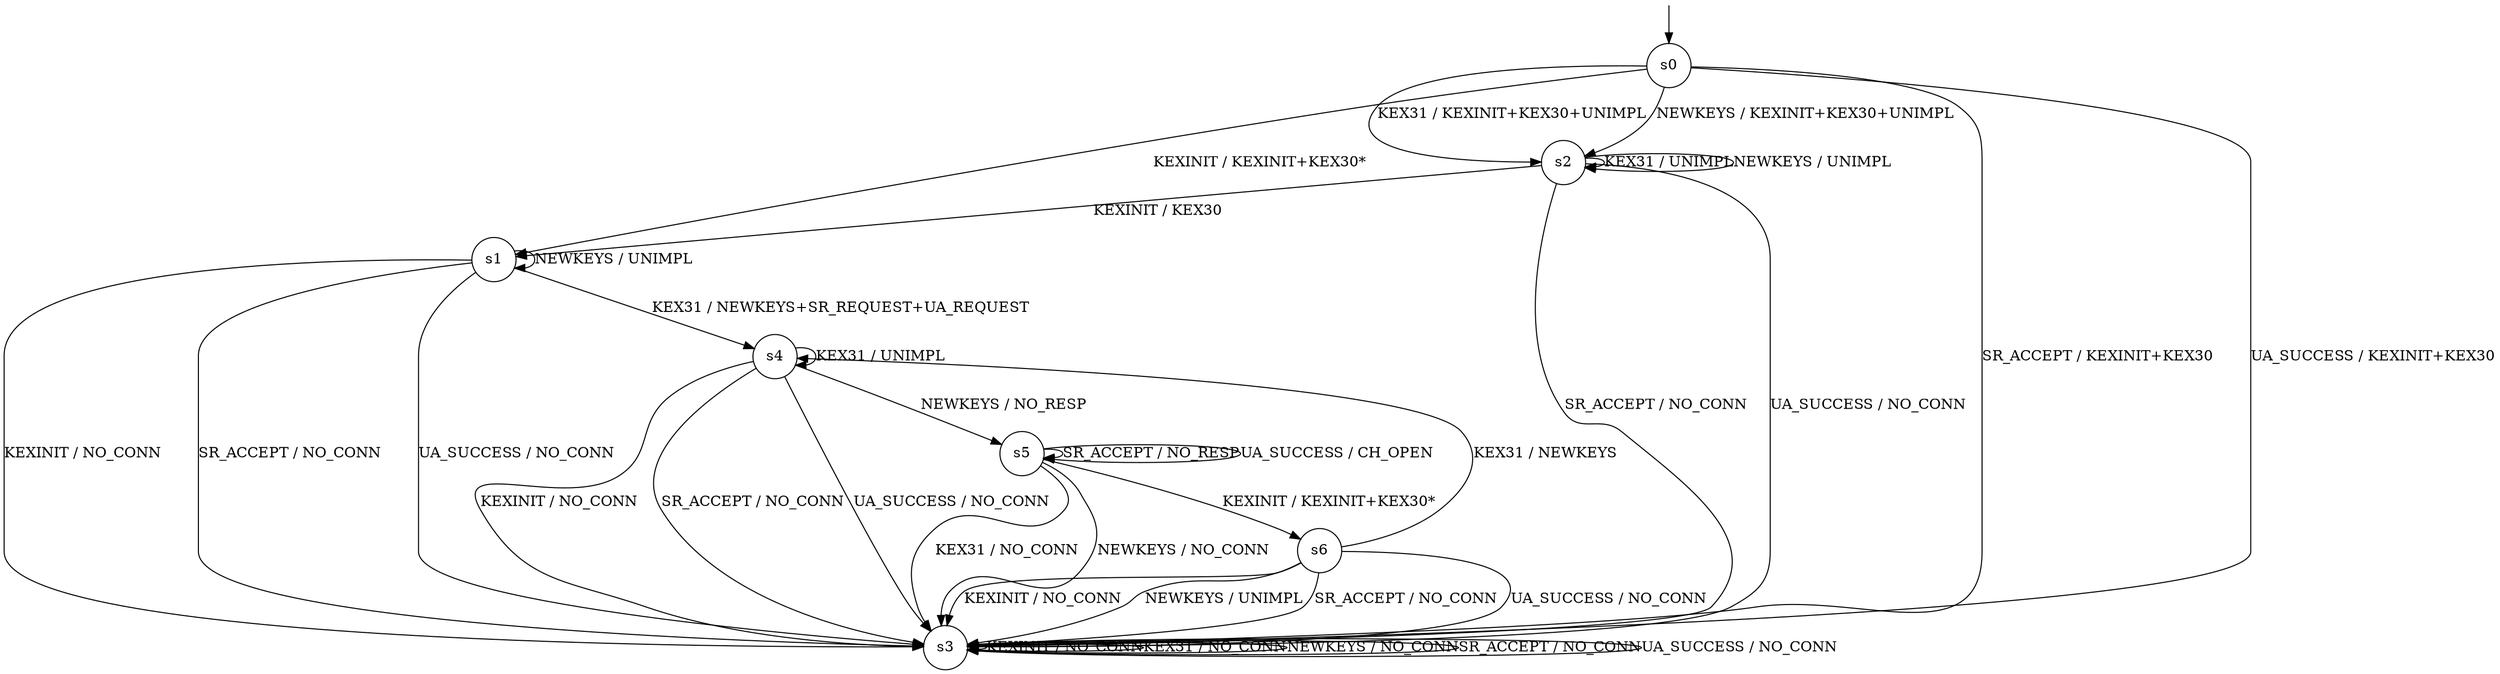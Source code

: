 digraph g {

	s0 [shape="circle" label="s0"];
	s1 [shape="circle" label="s1"];
	s2 [shape="circle" label="s2"];
	s3 [shape="circle" label="s3"];
	s4 [shape="circle" label="s4"];
	s5 [shape="circle" label="s5"];
	s6 [shape="circle" label="s6"];
	s0 -> s1 [label="KEXINIT / KEXINIT+KEX30*"];
	s0 -> s2 [label="KEX31 / KEXINIT+KEX30+UNIMPL"];
	s0 -> s2 [label="NEWKEYS / KEXINIT+KEX30+UNIMPL"];
	s0 -> s3 [label="SR_ACCEPT / KEXINIT+KEX30"];
	s0 -> s3 [label="UA_SUCCESS / KEXINIT+KEX30"];
	s1 -> s3 [label="KEXINIT / NO_CONN"];
	s1 -> s4 [label="KEX31 / NEWKEYS+SR_REQUEST+UA_REQUEST"];
	s1 -> s1 [label="NEWKEYS / UNIMPL"];
	s1 -> s3 [label="SR_ACCEPT / NO_CONN"];
	s1 -> s3 [label="UA_SUCCESS / NO_CONN"];
	s2 -> s1 [label="KEXINIT / KEX30"];
	s2 -> s2 [label="KEX31 / UNIMPL"];
	s2 -> s2 [label="NEWKEYS / UNIMPL"];
	s2 -> s3 [label="SR_ACCEPT / NO_CONN"];
	s2 -> s3 [label="UA_SUCCESS / NO_CONN"];
	s3 -> s3 [label="KEXINIT / NO_CONN"];
	s3 -> s3 [label="KEX31 / NO_CONN"];
	s3 -> s3 [label="NEWKEYS / NO_CONN"];
	s3 -> s3 [label="SR_ACCEPT / NO_CONN"];
	s3 -> s3 [label="UA_SUCCESS / NO_CONN"];
	s4 -> s3 [label="KEXINIT / NO_CONN"];
	s4 -> s4 [label="KEX31 / UNIMPL"];
	s4 -> s5 [label="NEWKEYS / NO_RESP"];
	s4 -> s3 [label="SR_ACCEPT / NO_CONN"];
	s4 -> s3 [label="UA_SUCCESS / NO_CONN"];
	s5 -> s6 [label="KEXINIT / KEXINIT+KEX30*"];
	s5 -> s3 [label="KEX31 / NO_CONN"];
	s5 -> s3 [label="NEWKEYS / NO_CONN"];
	s5 -> s5 [label="SR_ACCEPT / NO_RESP"];
	s5 -> s5 [label="UA_SUCCESS / CH_OPEN"];
	s6 -> s3 [label="KEXINIT / NO_CONN"];
	s6 -> s4 [label="KEX31 / NEWKEYS"];
	s6 -> s3 [label="NEWKEYS / UNIMPL"];
	s6 -> s3 [label="SR_ACCEPT / NO_CONN"];
	s6 -> s3 [label="UA_SUCCESS / NO_CONN"];

__start0 [label="" shape="none" width="0" height="0"];
__start0 -> s0;

}

